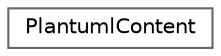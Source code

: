 digraph "Graphical Class Hierarchy"
{
 // INTERACTIVE_SVG=YES
 // LATEX_PDF_SIZE
  bgcolor="transparent";
  edge [fontname=Helvetica,fontsize=10,labelfontname=Helvetica,labelfontsize=10];
  node [fontname=Helvetica,fontsize=10,shape=box,height=0.2,width=0.4];
  rankdir="LR";
  Node0 [label="PlantumlContent",height=0.2,width=0.4,color="grey40", fillcolor="white", style="filled",URL="$d2/d23/struct_plantuml_content.html",tooltip=" "];
}
